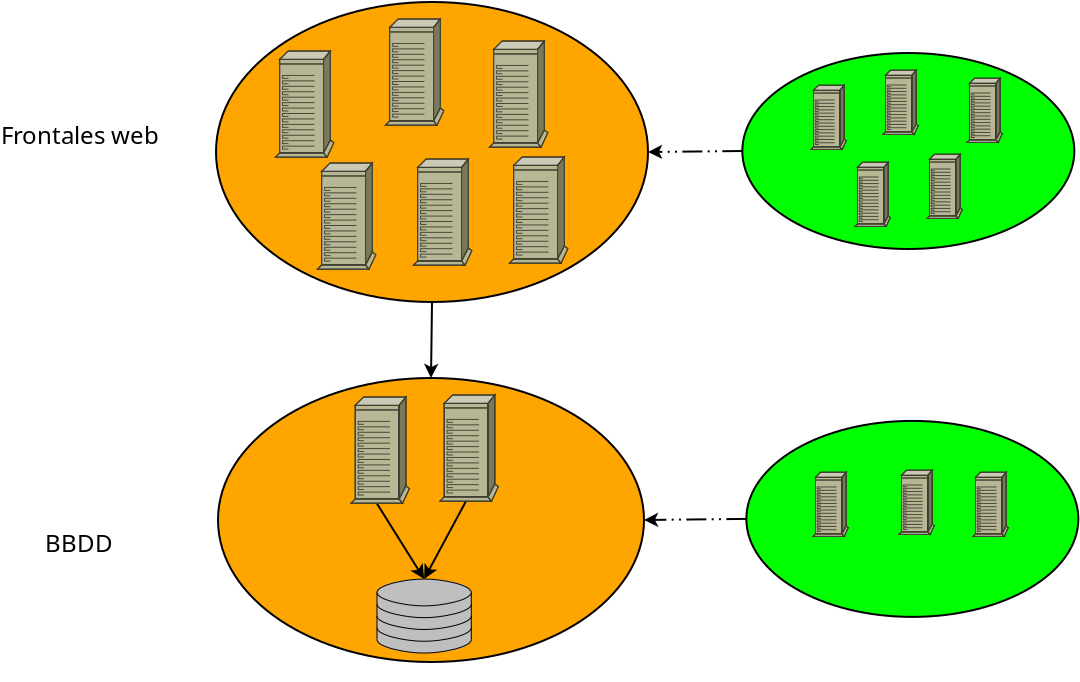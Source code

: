 <?xml version="1.0" encoding="UTF-8"?>
<dia:diagram xmlns:dia="http://www.lysator.liu.se/~alla/dia/">
  <dia:layer name="Fondo" visible="true">
    <dia:group>
      <dia:object type="Standard - Ellipse" version="0" id="O0">
        <dia:attribute name="obj_pos">
          <dia:point val="13.7,19.25"/>
        </dia:attribute>
        <dia:attribute name="obj_bb">
          <dia:rectangle val="13.65,19.2;35.05,33.5"/>
        </dia:attribute>
        <dia:attribute name="elem_corner">
          <dia:point val="13.7,19.25"/>
        </dia:attribute>
        <dia:attribute name="elem_width">
          <dia:real val="21.3"/>
        </dia:attribute>
        <dia:attribute name="elem_height">
          <dia:real val="14.2"/>
        </dia:attribute>
        <dia:attribute name="inner_color">
          <dia:color val="#ffa500"/>
        </dia:attribute>
      </dia:object>
      <dia:object type="Sybase - Stable Queue" version="0" id="O1">
        <dia:attribute name="obj_pos">
          <dia:point val="21.65,29.3"/>
        </dia:attribute>
        <dia:attribute name="obj_bb">
          <dia:rectangle val="21.6,29.25;26.414,34.122"/>
        </dia:attribute>
        <dia:attribute name="elem_corner">
          <dia:point val="21.65,29.3"/>
        </dia:attribute>
        <dia:attribute name="elem_width">
          <dia:real val="4.714"/>
        </dia:attribute>
        <dia:attribute name="elem_height">
          <dia:real val="3.704"/>
        </dia:attribute>
        <dia:attribute name="line_width">
          <dia:real val="0.1"/>
        </dia:attribute>
        <dia:attribute name="line_colour">
          <dia:color val="#000000"/>
        </dia:attribute>
        <dia:attribute name="fill_colour">
          <dia:color val="#bfbfbf"/>
        </dia:attribute>
        <dia:attribute name="show_background">
          <dia:boolean val="true"/>
        </dia:attribute>
        <dia:attribute name="line_style">
          <dia:enum val="0"/>
          <dia:real val="1"/>
        </dia:attribute>
        <dia:attribute name="text">
          <dia:composite type="text">
            <dia:attribute name="string">
              <dia:string>##</dia:string>
            </dia:attribute>
            <dia:attribute name="font">
              <dia:font family="sans" style="0" name="Helvetica"/>
            </dia:attribute>
            <dia:attribute name="height">
              <dia:real val="0.8"/>
            </dia:attribute>
            <dia:attribute name="pos">
              <dia:point val="24.007,33.722"/>
            </dia:attribute>
            <dia:attribute name="color">
              <dia:color val="#000000"/>
            </dia:attribute>
            <dia:attribute name="alignment">
              <dia:enum val="1"/>
            </dia:attribute>
          </dia:composite>
        </dia:attribute>
        <dia:attribute name="flip_horizontal">
          <dia:boolean val="false"/>
        </dia:attribute>
        <dia:attribute name="flip_vertical">
          <dia:boolean val="false"/>
        </dia:attribute>
      </dia:object>
      <dia:object type="Standard - Line" version="0" id="O2">
        <dia:attribute name="obj_pos">
          <dia:point val="26.091,25.423"/>
        </dia:attribute>
        <dia:attribute name="obj_bb">
          <dia:rectangle val="23.543,25.355;26.159,29.581"/>
        </dia:attribute>
        <dia:attribute name="conn_endpoints">
          <dia:point val="26.091,25.423"/>
          <dia:point val="24.007,29.3"/>
        </dia:attribute>
        <dia:attribute name="numcp">
          <dia:int val="1"/>
        </dia:attribute>
        <dia:attribute name="end_arrow">
          <dia:enum val="22"/>
        </dia:attribute>
        <dia:attribute name="end_arrow_length">
          <dia:real val="0.5"/>
        </dia:attribute>
        <dia:attribute name="end_arrow_width">
          <dia:real val="0.5"/>
        </dia:attribute>
        <dia:connections>
          <dia:connection handle="0" to="O5" connection="4"/>
          <dia:connection handle="1" to="O1" connection="0"/>
        </dia:connections>
      </dia:object>
      <dia:object type="Standard - Line" version="0" id="O3">
        <dia:attribute name="obj_pos">
          <dia:point val="21.644,25.523"/>
        </dia:attribute>
        <dia:attribute name="obj_bb">
          <dia:rectangle val="21.575,25.454;24.457,29.608"/>
        </dia:attribute>
        <dia:attribute name="conn_endpoints">
          <dia:point val="21.644,25.523"/>
          <dia:point val="24.007,29.3"/>
        </dia:attribute>
        <dia:attribute name="numcp">
          <dia:int val="1"/>
        </dia:attribute>
        <dia:attribute name="end_arrow">
          <dia:enum val="22"/>
        </dia:attribute>
        <dia:attribute name="end_arrow_length">
          <dia:real val="0.5"/>
        </dia:attribute>
        <dia:attribute name="end_arrow_width">
          <dia:real val="0.5"/>
        </dia:attribute>
        <dia:connections>
          <dia:connection handle="0" to="O4" connection="4"/>
          <dia:connection handle="1" to="O1" connection="0"/>
        </dia:connections>
      </dia:object>
      <dia:object type="Cisco - IBM Tower" version="0" id="O4">
        <dia:attribute name="obj_pos">
          <dia:point val="20.35,20.2"/>
        </dia:attribute>
        <dia:attribute name="obj_bb">
          <dia:rectangle val="20.338,19.833;23.982,26.508"/>
        </dia:attribute>
        <dia:attribute name="elem_corner">
          <dia:point val="20.35,20.2"/>
        </dia:attribute>
        <dia:attribute name="elem_width">
          <dia:real val="2.92"/>
        </dia:attribute>
        <dia:attribute name="elem_height">
          <dia:real val="5.308"/>
        </dia:attribute>
        <dia:attribute name="line_width">
          <dia:real val="0.1"/>
        </dia:attribute>
        <dia:attribute name="line_colour">
          <dia:color val="#000000"/>
        </dia:attribute>
        <dia:attribute name="fill_colour">
          <dia:color val="#ffffff"/>
        </dia:attribute>
        <dia:attribute name="show_background">
          <dia:boolean val="true"/>
        </dia:attribute>
        <dia:attribute name="line_style">
          <dia:enum val="0"/>
          <dia:real val="1"/>
        </dia:attribute>
        <dia:attribute name="flip_horizontal">
          <dia:boolean val="false"/>
        </dia:attribute>
        <dia:attribute name="flip_vertical">
          <dia:boolean val="false"/>
        </dia:attribute>
      </dia:object>
      <dia:object type="Cisco - IBM Tower" version="0" id="O5">
        <dia:attribute name="obj_pos">
          <dia:point val="24.797,20.1"/>
        </dia:attribute>
        <dia:attribute name="obj_bb">
          <dia:rectangle val="24.785,19.733;28.429,26.408"/>
        </dia:attribute>
        <dia:attribute name="elem_corner">
          <dia:point val="24.797,20.1"/>
        </dia:attribute>
        <dia:attribute name="elem_width">
          <dia:real val="2.92"/>
        </dia:attribute>
        <dia:attribute name="elem_height">
          <dia:real val="5.308"/>
        </dia:attribute>
        <dia:attribute name="line_width">
          <dia:real val="0.1"/>
        </dia:attribute>
        <dia:attribute name="line_colour">
          <dia:color val="#000000"/>
        </dia:attribute>
        <dia:attribute name="fill_colour">
          <dia:color val="#ffffff"/>
        </dia:attribute>
        <dia:attribute name="show_background">
          <dia:boolean val="true"/>
        </dia:attribute>
        <dia:attribute name="line_style">
          <dia:enum val="0"/>
          <dia:real val="1"/>
        </dia:attribute>
        <dia:attribute name="flip_horizontal">
          <dia:boolean val="false"/>
        </dia:attribute>
        <dia:attribute name="flip_vertical">
          <dia:boolean val="false"/>
        </dia:attribute>
      </dia:object>
    </dia:group>
    <dia:object type="Standard - Line" version="0" id="O6">
      <dia:attribute name="obj_pos">
        <dia:point val="24.4,15.45"/>
      </dia:attribute>
      <dia:attribute name="obj_bb">
        <dia:rectangle val="23.849,15.399;24.851,19.307"/>
      </dia:attribute>
      <dia:attribute name="conn_endpoints">
        <dia:point val="24.4,15.45"/>
        <dia:point val="24.35,19.25"/>
      </dia:attribute>
      <dia:attribute name="numcp">
        <dia:int val="1"/>
      </dia:attribute>
      <dia:attribute name="end_arrow">
        <dia:enum val="22"/>
      </dia:attribute>
      <dia:attribute name="end_arrow_length">
        <dia:real val="0.5"/>
      </dia:attribute>
      <dia:attribute name="end_arrow_width">
        <dia:real val="0.5"/>
      </dia:attribute>
      <dia:connections>
        <dia:connection handle="0" to="O7" connection="6"/>
        <dia:connection handle="1" to="O0" connection="1"/>
      </dia:connections>
    </dia:object>
    <dia:group>
      <dia:object type="Standard - Ellipse" version="0" id="O7">
        <dia:attribute name="obj_pos">
          <dia:point val="13.6,0.45"/>
        </dia:attribute>
        <dia:attribute name="obj_bb">
          <dia:rectangle val="13.55,0.4;35.25,15.5"/>
        </dia:attribute>
        <dia:attribute name="elem_corner">
          <dia:point val="13.6,0.45"/>
        </dia:attribute>
        <dia:attribute name="elem_width">
          <dia:real val="21.6"/>
        </dia:attribute>
        <dia:attribute name="elem_height">
          <dia:real val="15.0"/>
        </dia:attribute>
        <dia:attribute name="inner_color">
          <dia:color val="#ffa500"/>
        </dia:attribute>
      </dia:object>
      <dia:object type="Cisco - IBM Tower" version="0" id="O8">
        <dia:attribute name="obj_pos">
          <dia:point val="16.572,2.902"/>
        </dia:attribute>
        <dia:attribute name="obj_bb">
          <dia:rectangle val="16.56,2.535;20.204,9.21"/>
        </dia:attribute>
        <dia:attribute name="elem_corner">
          <dia:point val="16.572,2.902"/>
        </dia:attribute>
        <dia:attribute name="elem_width">
          <dia:real val="2.92"/>
        </dia:attribute>
        <dia:attribute name="elem_height">
          <dia:real val="5.308"/>
        </dia:attribute>
        <dia:attribute name="line_width">
          <dia:real val="0.1"/>
        </dia:attribute>
        <dia:attribute name="line_colour">
          <dia:color val="#000000"/>
        </dia:attribute>
        <dia:attribute name="fill_colour">
          <dia:color val="#ffffff"/>
        </dia:attribute>
        <dia:attribute name="show_background">
          <dia:boolean val="true"/>
        </dia:attribute>
        <dia:attribute name="line_style">
          <dia:enum val="0"/>
          <dia:real val="1"/>
        </dia:attribute>
        <dia:attribute name="flip_horizontal">
          <dia:boolean val="false"/>
        </dia:attribute>
        <dia:attribute name="flip_vertical">
          <dia:boolean val="false"/>
        </dia:attribute>
      </dia:object>
      <dia:object type="Cisco - IBM Tower" version="0" id="O9">
        <dia:attribute name="obj_pos">
          <dia:point val="18.672,8.502"/>
        </dia:attribute>
        <dia:attribute name="obj_bb">
          <dia:rectangle val="18.66,8.135;22.304,14.81"/>
        </dia:attribute>
        <dia:attribute name="elem_corner">
          <dia:point val="18.672,8.502"/>
        </dia:attribute>
        <dia:attribute name="elem_width">
          <dia:real val="2.92"/>
        </dia:attribute>
        <dia:attribute name="elem_height">
          <dia:real val="5.308"/>
        </dia:attribute>
        <dia:attribute name="line_width">
          <dia:real val="0.1"/>
        </dia:attribute>
        <dia:attribute name="line_colour">
          <dia:color val="#000000"/>
        </dia:attribute>
        <dia:attribute name="fill_colour">
          <dia:color val="#ffffff"/>
        </dia:attribute>
        <dia:attribute name="show_background">
          <dia:boolean val="true"/>
        </dia:attribute>
        <dia:attribute name="line_style">
          <dia:enum val="0"/>
          <dia:real val="1"/>
        </dia:attribute>
        <dia:attribute name="flip_horizontal">
          <dia:boolean val="false"/>
        </dia:attribute>
        <dia:attribute name="flip_vertical">
          <dia:boolean val="false"/>
        </dia:attribute>
      </dia:object>
      <dia:object type="Cisco - IBM Tower" version="0" id="O10">
        <dia:attribute name="obj_pos">
          <dia:point val="22.072,1.302"/>
        </dia:attribute>
        <dia:attribute name="obj_bb">
          <dia:rectangle val="22.06,0.935;25.704,7.61"/>
        </dia:attribute>
        <dia:attribute name="elem_corner">
          <dia:point val="22.072,1.302"/>
        </dia:attribute>
        <dia:attribute name="elem_width">
          <dia:real val="2.92"/>
        </dia:attribute>
        <dia:attribute name="elem_height">
          <dia:real val="5.308"/>
        </dia:attribute>
        <dia:attribute name="line_width">
          <dia:real val="0.1"/>
        </dia:attribute>
        <dia:attribute name="line_colour">
          <dia:color val="#000000"/>
        </dia:attribute>
        <dia:attribute name="fill_colour">
          <dia:color val="#ffffff"/>
        </dia:attribute>
        <dia:attribute name="show_background">
          <dia:boolean val="true"/>
        </dia:attribute>
        <dia:attribute name="line_style">
          <dia:enum val="0"/>
          <dia:real val="1"/>
        </dia:attribute>
        <dia:attribute name="flip_horizontal">
          <dia:boolean val="false"/>
        </dia:attribute>
        <dia:attribute name="flip_vertical">
          <dia:boolean val="false"/>
        </dia:attribute>
      </dia:object>
      <dia:object type="Cisco - IBM Tower" version="0" id="O11">
        <dia:attribute name="obj_pos">
          <dia:point val="23.472,8.302"/>
        </dia:attribute>
        <dia:attribute name="obj_bb">
          <dia:rectangle val="23.46,7.935;27.104,14.61"/>
        </dia:attribute>
        <dia:attribute name="elem_corner">
          <dia:point val="23.472,8.302"/>
        </dia:attribute>
        <dia:attribute name="elem_width">
          <dia:real val="2.92"/>
        </dia:attribute>
        <dia:attribute name="elem_height">
          <dia:real val="5.308"/>
        </dia:attribute>
        <dia:attribute name="line_width">
          <dia:real val="0.1"/>
        </dia:attribute>
        <dia:attribute name="line_colour">
          <dia:color val="#000000"/>
        </dia:attribute>
        <dia:attribute name="fill_colour">
          <dia:color val="#ffffff"/>
        </dia:attribute>
        <dia:attribute name="show_background">
          <dia:boolean val="true"/>
        </dia:attribute>
        <dia:attribute name="line_style">
          <dia:enum val="0"/>
          <dia:real val="1"/>
        </dia:attribute>
        <dia:attribute name="flip_horizontal">
          <dia:boolean val="false"/>
        </dia:attribute>
        <dia:attribute name="flip_vertical">
          <dia:boolean val="false"/>
        </dia:attribute>
      </dia:object>
      <dia:object type="Cisco - IBM Tower" version="0" id="O12">
        <dia:attribute name="obj_pos">
          <dia:point val="27.272,2.402"/>
        </dia:attribute>
        <dia:attribute name="obj_bb">
          <dia:rectangle val="27.26,2.035;30.904,8.71"/>
        </dia:attribute>
        <dia:attribute name="elem_corner">
          <dia:point val="27.272,2.402"/>
        </dia:attribute>
        <dia:attribute name="elem_width">
          <dia:real val="2.92"/>
        </dia:attribute>
        <dia:attribute name="elem_height">
          <dia:real val="5.308"/>
        </dia:attribute>
        <dia:attribute name="line_width">
          <dia:real val="0.1"/>
        </dia:attribute>
        <dia:attribute name="line_colour">
          <dia:color val="#000000"/>
        </dia:attribute>
        <dia:attribute name="fill_colour">
          <dia:color val="#ffffff"/>
        </dia:attribute>
        <dia:attribute name="show_background">
          <dia:boolean val="true"/>
        </dia:attribute>
        <dia:attribute name="line_style">
          <dia:enum val="0"/>
          <dia:real val="1"/>
        </dia:attribute>
        <dia:attribute name="flip_horizontal">
          <dia:boolean val="false"/>
        </dia:attribute>
        <dia:attribute name="flip_vertical">
          <dia:boolean val="false"/>
        </dia:attribute>
      </dia:object>
      <dia:object type="Cisco - IBM Tower" version="0" id="O13">
        <dia:attribute name="obj_pos">
          <dia:point val="28.272,8.202"/>
        </dia:attribute>
        <dia:attribute name="obj_bb">
          <dia:rectangle val="28.26,7.835;31.904,14.51"/>
        </dia:attribute>
        <dia:attribute name="elem_corner">
          <dia:point val="28.272,8.202"/>
        </dia:attribute>
        <dia:attribute name="elem_width">
          <dia:real val="2.92"/>
        </dia:attribute>
        <dia:attribute name="elem_height">
          <dia:real val="5.308"/>
        </dia:attribute>
        <dia:attribute name="line_width">
          <dia:real val="0.1"/>
        </dia:attribute>
        <dia:attribute name="line_colour">
          <dia:color val="#000000"/>
        </dia:attribute>
        <dia:attribute name="fill_colour">
          <dia:color val="#ffffff"/>
        </dia:attribute>
        <dia:attribute name="show_background">
          <dia:boolean val="true"/>
        </dia:attribute>
        <dia:attribute name="line_style">
          <dia:enum val="0"/>
          <dia:real val="1"/>
        </dia:attribute>
        <dia:attribute name="flip_horizontal">
          <dia:boolean val="false"/>
        </dia:attribute>
        <dia:attribute name="flip_vertical">
          <dia:boolean val="false"/>
        </dia:attribute>
      </dia:object>
    </dia:group>
    <dia:object type="Standard - Text" version="1" id="O14">
      <dia:attribute name="obj_pos">
        <dia:point val="2.85,7.55"/>
      </dia:attribute>
      <dia:attribute name="obj_bb">
        <dia:rectangle val="2.85,6.466;10.484,8.367"/>
      </dia:attribute>
      <dia:attribute name="text">
        <dia:composite type="text">
          <dia:attribute name="string">
            <dia:string>#Frontales web#</dia:string>
          </dia:attribute>
          <dia:attribute name="font">
            <dia:font family="sans" style="0" name="Helvetica"/>
          </dia:attribute>
          <dia:attribute name="height">
            <dia:real val="1.5"/>
          </dia:attribute>
          <dia:attribute name="pos">
            <dia:point val="2.85,7.55"/>
          </dia:attribute>
          <dia:attribute name="color">
            <dia:color val="#000000"/>
          </dia:attribute>
          <dia:attribute name="alignment">
            <dia:enum val="0"/>
          </dia:attribute>
        </dia:composite>
      </dia:attribute>
      <dia:attribute name="valign">
        <dia:enum val="3"/>
      </dia:attribute>
    </dia:object>
    <dia:object type="Standard - Text" version="1" id="O15">
      <dia:attribute name="obj_pos">
        <dia:point val="5.05,27.95"/>
      </dia:attribute>
      <dia:attribute name="obj_bb">
        <dia:rectangle val="5.05,26.9;8.25,28.7"/>
      </dia:attribute>
      <dia:attribute name="text">
        <dia:composite type="text">
          <dia:attribute name="string">
            <dia:string>#BBDD#</dia:string>
          </dia:attribute>
          <dia:attribute name="font">
            <dia:font family="sans" style="0" name="Helvetica"/>
          </dia:attribute>
          <dia:attribute name="height">
            <dia:real val="1.5"/>
          </dia:attribute>
          <dia:attribute name="pos">
            <dia:point val="5.05,27.95"/>
          </dia:attribute>
          <dia:attribute name="color">
            <dia:color val="#000000"/>
          </dia:attribute>
          <dia:attribute name="alignment">
            <dia:enum val="0"/>
          </dia:attribute>
        </dia:composite>
      </dia:attribute>
      <dia:attribute name="valign">
        <dia:enum val="3"/>
      </dia:attribute>
    </dia:object>
    <dia:object type="Standard - Line" version="0" id="O16">
      <dia:attribute name="obj_pos">
        <dia:point val="39.917,7.9"/>
      </dia:attribute>
      <dia:attribute name="obj_bb">
        <dia:rectangle val="35.145,7.449;39.968,8.45"/>
      </dia:attribute>
      <dia:attribute name="conn_endpoints">
        <dia:point val="39.917,7.9"/>
        <dia:point val="35.2,7.95"/>
      </dia:attribute>
      <dia:attribute name="numcp">
        <dia:int val="1"/>
      </dia:attribute>
      <dia:attribute name="line_style">
        <dia:enum val="3"/>
      </dia:attribute>
      <dia:attribute name="end_arrow">
        <dia:enum val="22"/>
      </dia:attribute>
      <dia:attribute name="end_arrow_length">
        <dia:real val="0.5"/>
      </dia:attribute>
      <dia:attribute name="end_arrow_width">
        <dia:real val="0.5"/>
      </dia:attribute>
      <dia:connections>
        <dia:connection handle="0" to="O17" connection="3"/>
        <dia:connection handle="1" to="O7" connection="4"/>
      </dia:connections>
    </dia:object>
    <dia:group>
      <dia:object type="Standard - Ellipse" version="0" id="O17">
        <dia:attribute name="obj_pos">
          <dia:point val="39.917,3"/>
        </dia:attribute>
        <dia:attribute name="obj_bb">
          <dia:rectangle val="39.867,2.95;56.568,12.85"/>
        </dia:attribute>
        <dia:attribute name="elem_corner">
          <dia:point val="39.917,3"/>
        </dia:attribute>
        <dia:attribute name="elem_width">
          <dia:real val="16.6"/>
        </dia:attribute>
        <dia:attribute name="elem_height">
          <dia:real val="9.8"/>
        </dia:attribute>
        <dia:attribute name="inner_color">
          <dia:color val="#00ff00"/>
        </dia:attribute>
      </dia:object>
      <dia:object type="Cisco - IBM Tower" version="0" id="O18">
        <dia:attribute name="obj_pos">
          <dia:point val="43.347,4.612"/>
        </dia:attribute>
        <dia:attribute name="obj_bb">
          <dia:rectangle val="43.335,3.995;45.894,8.822"/>
        </dia:attribute>
        <dia:attribute name="elem_corner">
          <dia:point val="43.347,4.612"/>
        </dia:attribute>
        <dia:attribute name="elem_width">
          <dia:real val="1.766"/>
        </dia:attribute>
        <dia:attribute name="elem_height">
          <dia:real val="3.21"/>
        </dia:attribute>
        <dia:attribute name="line_width">
          <dia:real val="0.1"/>
        </dia:attribute>
        <dia:attribute name="line_colour">
          <dia:color val="#000000"/>
        </dia:attribute>
        <dia:attribute name="fill_colour">
          <dia:color val="#ffffff"/>
        </dia:attribute>
        <dia:attribute name="show_background">
          <dia:boolean val="true"/>
        </dia:attribute>
        <dia:attribute name="line_style">
          <dia:enum val="0"/>
          <dia:real val="1"/>
        </dia:attribute>
        <dia:attribute name="flip_horizontal">
          <dia:boolean val="false"/>
        </dia:attribute>
        <dia:attribute name="flip_vertical">
          <dia:boolean val="false"/>
        </dia:attribute>
      </dia:object>
      <dia:object type="Cisco - IBM Tower" version="0" id="O19">
        <dia:attribute name="obj_pos">
          <dia:point val="45.547,8.462"/>
        </dia:attribute>
        <dia:attribute name="obj_bb">
          <dia:rectangle val="45.535,7.845;48.093,12.672"/>
        </dia:attribute>
        <dia:attribute name="elem_corner">
          <dia:point val="45.547,8.462"/>
        </dia:attribute>
        <dia:attribute name="elem_width">
          <dia:real val="1.766"/>
        </dia:attribute>
        <dia:attribute name="elem_height">
          <dia:real val="3.21"/>
        </dia:attribute>
        <dia:attribute name="line_width">
          <dia:real val="0.1"/>
        </dia:attribute>
        <dia:attribute name="line_colour">
          <dia:color val="#000000"/>
        </dia:attribute>
        <dia:attribute name="fill_colour">
          <dia:color val="#ffffff"/>
        </dia:attribute>
        <dia:attribute name="show_background">
          <dia:boolean val="true"/>
        </dia:attribute>
        <dia:attribute name="line_style">
          <dia:enum val="0"/>
          <dia:real val="1"/>
        </dia:attribute>
        <dia:attribute name="flip_horizontal">
          <dia:boolean val="false"/>
        </dia:attribute>
        <dia:attribute name="flip_vertical">
          <dia:boolean val="false"/>
        </dia:attribute>
      </dia:object>
      <dia:object type="Cisco - IBM Tower" version="0" id="O20">
        <dia:attribute name="obj_pos">
          <dia:point val="46.947,3.862"/>
        </dia:attribute>
        <dia:attribute name="obj_bb">
          <dia:rectangle val="46.935,3.245;49.493,8.072"/>
        </dia:attribute>
        <dia:attribute name="elem_corner">
          <dia:point val="46.947,3.862"/>
        </dia:attribute>
        <dia:attribute name="elem_width">
          <dia:real val="1.766"/>
        </dia:attribute>
        <dia:attribute name="elem_height">
          <dia:real val="3.21"/>
        </dia:attribute>
        <dia:attribute name="line_width">
          <dia:real val="0.1"/>
        </dia:attribute>
        <dia:attribute name="line_colour">
          <dia:color val="#000000"/>
        </dia:attribute>
        <dia:attribute name="fill_colour">
          <dia:color val="#ffffff"/>
        </dia:attribute>
        <dia:attribute name="show_background">
          <dia:boolean val="true"/>
        </dia:attribute>
        <dia:attribute name="line_style">
          <dia:enum val="0"/>
          <dia:real val="1"/>
        </dia:attribute>
        <dia:attribute name="flip_horizontal">
          <dia:boolean val="false"/>
        </dia:attribute>
        <dia:attribute name="flip_vertical">
          <dia:boolean val="false"/>
        </dia:attribute>
      </dia:object>
      <dia:object type="Cisco - IBM Tower" version="0" id="O21">
        <dia:attribute name="obj_pos">
          <dia:point val="49.147,8.062"/>
        </dia:attribute>
        <dia:attribute name="obj_bb">
          <dia:rectangle val="49.135,7.445;51.694,12.272"/>
        </dia:attribute>
        <dia:attribute name="elem_corner">
          <dia:point val="49.147,8.062"/>
        </dia:attribute>
        <dia:attribute name="elem_width">
          <dia:real val="1.766"/>
        </dia:attribute>
        <dia:attribute name="elem_height">
          <dia:real val="3.21"/>
        </dia:attribute>
        <dia:attribute name="line_width">
          <dia:real val="0.1"/>
        </dia:attribute>
        <dia:attribute name="line_colour">
          <dia:color val="#000000"/>
        </dia:attribute>
        <dia:attribute name="fill_colour">
          <dia:color val="#ffffff"/>
        </dia:attribute>
        <dia:attribute name="show_background">
          <dia:boolean val="true"/>
        </dia:attribute>
        <dia:attribute name="line_style">
          <dia:enum val="0"/>
          <dia:real val="1"/>
        </dia:attribute>
        <dia:attribute name="flip_horizontal">
          <dia:boolean val="false"/>
        </dia:attribute>
        <dia:attribute name="flip_vertical">
          <dia:boolean val="false"/>
        </dia:attribute>
      </dia:object>
      <dia:object type="Cisco - IBM Tower" version="0" id="O22">
        <dia:attribute name="obj_pos">
          <dia:point val="51.147,4.262"/>
        </dia:attribute>
        <dia:attribute name="obj_bb">
          <dia:rectangle val="51.135,3.645;53.694,8.472"/>
        </dia:attribute>
        <dia:attribute name="elem_corner">
          <dia:point val="51.147,4.262"/>
        </dia:attribute>
        <dia:attribute name="elem_width">
          <dia:real val="1.766"/>
        </dia:attribute>
        <dia:attribute name="elem_height">
          <dia:real val="3.21"/>
        </dia:attribute>
        <dia:attribute name="line_width">
          <dia:real val="0.1"/>
        </dia:attribute>
        <dia:attribute name="line_colour">
          <dia:color val="#000000"/>
        </dia:attribute>
        <dia:attribute name="fill_colour">
          <dia:color val="#ffffff"/>
        </dia:attribute>
        <dia:attribute name="show_background">
          <dia:boolean val="true"/>
        </dia:attribute>
        <dia:attribute name="line_style">
          <dia:enum val="0"/>
          <dia:real val="1"/>
        </dia:attribute>
        <dia:attribute name="flip_horizontal">
          <dia:boolean val="false"/>
        </dia:attribute>
        <dia:attribute name="flip_vertical">
          <dia:boolean val="false"/>
        </dia:attribute>
      </dia:object>
    </dia:group>
    <dia:group>
      <dia:object type="Standard - Ellipse" version="0" id="O23">
        <dia:attribute name="obj_pos">
          <dia:point val="40.117,21.395"/>
        </dia:attribute>
        <dia:attribute name="obj_bb">
          <dia:rectangle val="40.068,21.345;56.767,31.245"/>
        </dia:attribute>
        <dia:attribute name="elem_corner">
          <dia:point val="40.117,21.395"/>
        </dia:attribute>
        <dia:attribute name="elem_width">
          <dia:real val="16.6"/>
        </dia:attribute>
        <dia:attribute name="elem_height">
          <dia:real val="9.8"/>
        </dia:attribute>
        <dia:attribute name="inner_color">
          <dia:color val="#00ff00"/>
        </dia:attribute>
      </dia:object>
      <dia:object type="Cisco - IBM Tower" version="0" id="O24">
        <dia:attribute name="obj_pos">
          <dia:point val="43.447,23.962"/>
        </dia:attribute>
        <dia:attribute name="obj_bb">
          <dia:rectangle val="43.435,23.345;45.993,28.172"/>
        </dia:attribute>
        <dia:attribute name="elem_corner">
          <dia:point val="43.447,23.962"/>
        </dia:attribute>
        <dia:attribute name="elem_width">
          <dia:real val="1.766"/>
        </dia:attribute>
        <dia:attribute name="elem_height">
          <dia:real val="3.21"/>
        </dia:attribute>
        <dia:attribute name="line_width">
          <dia:real val="0.1"/>
        </dia:attribute>
        <dia:attribute name="line_colour">
          <dia:color val="#000000"/>
        </dia:attribute>
        <dia:attribute name="fill_colour">
          <dia:color val="#ffffff"/>
        </dia:attribute>
        <dia:attribute name="show_background">
          <dia:boolean val="true"/>
        </dia:attribute>
        <dia:attribute name="line_style">
          <dia:enum val="0"/>
          <dia:real val="1"/>
        </dia:attribute>
        <dia:attribute name="flip_horizontal">
          <dia:boolean val="false"/>
        </dia:attribute>
        <dia:attribute name="flip_vertical">
          <dia:boolean val="false"/>
        </dia:attribute>
      </dia:object>
      <dia:object type="Cisco - IBM Tower" version="0" id="O25">
        <dia:attribute name="obj_pos">
          <dia:point val="47.747,23.862"/>
        </dia:attribute>
        <dia:attribute name="obj_bb">
          <dia:rectangle val="47.735,23.245;50.294,28.072"/>
        </dia:attribute>
        <dia:attribute name="elem_corner">
          <dia:point val="47.747,23.862"/>
        </dia:attribute>
        <dia:attribute name="elem_width">
          <dia:real val="1.766"/>
        </dia:attribute>
        <dia:attribute name="elem_height">
          <dia:real val="3.21"/>
        </dia:attribute>
        <dia:attribute name="line_width">
          <dia:real val="0.1"/>
        </dia:attribute>
        <dia:attribute name="line_colour">
          <dia:color val="#000000"/>
        </dia:attribute>
        <dia:attribute name="fill_colour">
          <dia:color val="#ffffff"/>
        </dia:attribute>
        <dia:attribute name="show_background">
          <dia:boolean val="true"/>
        </dia:attribute>
        <dia:attribute name="line_style">
          <dia:enum val="0"/>
          <dia:real val="1"/>
        </dia:attribute>
        <dia:attribute name="flip_horizontal">
          <dia:boolean val="false"/>
        </dia:attribute>
        <dia:attribute name="flip_vertical">
          <dia:boolean val="false"/>
        </dia:attribute>
      </dia:object>
      <dia:object type="Cisco - IBM Tower" version="0" id="O26">
        <dia:attribute name="obj_pos">
          <dia:point val="51.447,23.962"/>
        </dia:attribute>
        <dia:attribute name="obj_bb">
          <dia:rectangle val="51.435,23.345;53.993,28.172"/>
        </dia:attribute>
        <dia:attribute name="elem_corner">
          <dia:point val="51.447,23.962"/>
        </dia:attribute>
        <dia:attribute name="elem_width">
          <dia:real val="1.766"/>
        </dia:attribute>
        <dia:attribute name="elem_height">
          <dia:real val="3.21"/>
        </dia:attribute>
        <dia:attribute name="line_width">
          <dia:real val="0.1"/>
        </dia:attribute>
        <dia:attribute name="line_colour">
          <dia:color val="#000000"/>
        </dia:attribute>
        <dia:attribute name="fill_colour">
          <dia:color val="#ffffff"/>
        </dia:attribute>
        <dia:attribute name="show_background">
          <dia:boolean val="true"/>
        </dia:attribute>
        <dia:attribute name="line_style">
          <dia:enum val="0"/>
          <dia:real val="1"/>
        </dia:attribute>
        <dia:attribute name="flip_horizontal">
          <dia:boolean val="false"/>
        </dia:attribute>
        <dia:attribute name="flip_vertical">
          <dia:boolean val="false"/>
        </dia:attribute>
      </dia:object>
    </dia:group>
    <dia:object type="Standard - Line" version="0" id="O27">
      <dia:attribute name="obj_pos">
        <dia:point val="40.117,26.295"/>
      </dia:attribute>
      <dia:attribute name="obj_bb">
        <dia:rectangle val="34.945,25.849;40.168,26.851"/>
      </dia:attribute>
      <dia:attribute name="conn_endpoints">
        <dia:point val="40.117,26.295"/>
        <dia:point val="35,26.35"/>
      </dia:attribute>
      <dia:attribute name="numcp">
        <dia:int val="1"/>
      </dia:attribute>
      <dia:attribute name="line_style">
        <dia:enum val="3"/>
      </dia:attribute>
      <dia:attribute name="end_arrow">
        <dia:enum val="22"/>
      </dia:attribute>
      <dia:attribute name="end_arrow_length">
        <dia:real val="0.5"/>
      </dia:attribute>
      <dia:attribute name="end_arrow_width">
        <dia:real val="0.5"/>
      </dia:attribute>
      <dia:connections>
        <dia:connection handle="0" to="O23" connection="3"/>
        <dia:connection handle="1" to="O0" connection="4"/>
      </dia:connections>
    </dia:object>
  </dia:layer>
</dia:diagram>
